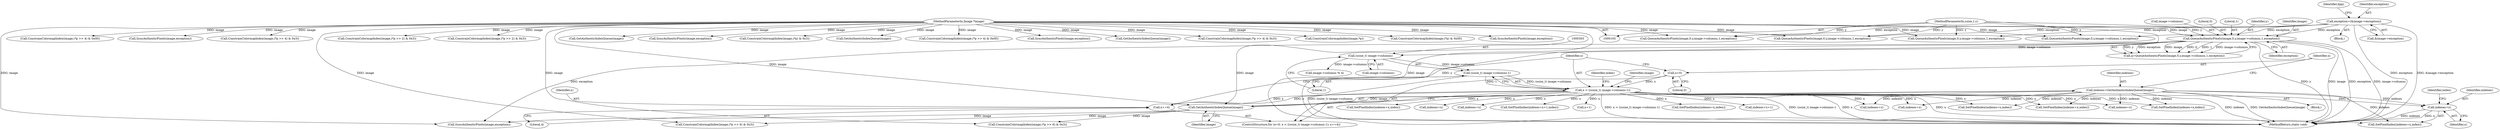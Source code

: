 digraph "0_ImageMagick_b6ae2f9e0ab13343c0281732d479757a8e8979c7@pointer" {
"1000438" [label="(Call,indexes+x)"];
"1000291" [label="(Call,indexes=GetAuthenticIndexQueue(image))"];
"1000293" [label="(Call,GetAuthenticIndexQueue(image))"];
"1000275" [label="(Call,QueueAuthenticPixels(image,0,y,image->columns,1,exception))"];
"1000108" [label="(MethodParameterIn,Image *image)"];
"1000107" [label="(MethodParameterIn,ssize_t y)"];
"1000117" [label="(Call,exception=(&image->exception))"];
"1000299" [label="(Call,x < ((ssize_t) image->columns-1))"];
"1000308" [label="(Call,x+=4)"];
"1000296" [label="(Call,x=0)"];
"1000301" [label="(Call,(ssize_t) image->columns-1)"];
"1000302" [label="(Call,(ssize_t) image->columns)"];
"1000283" [label="(Identifier,exception)"];
"1000294" [label="(Identifier,image)"];
"1000576" [label="(Call,ConstrainColormapIndex(image,(*p >> 4) & 0x0f))"];
"1000299" [label="(Call,x < ((ssize_t) image->columns-1))"];
"1000737" [label="(Call,SyncAuthenticPixels(image,exception))"];
"1000124" [label="(Identifier,bpp)"];
"1000464" [label="(Call,ConstrainColormapIndex(image,(*p >> 4) & 0x3))"];
"1000438" [label="(Call,indexes+x)"];
"1000440" [label="(Identifier,x)"];
"1000803" [label="(MethodReturn,static void)"];
"1000275" [label="(Call,QueueAuthenticPixels(image,0,y,image->columns,1,exception))"];
"1000279" [label="(Call,image->columns)"];
"1000366" [label="(Call,ConstrainColormapIndex(image,(*p >> 2) & 0x3))"];
"1000348" [label="(Call,SetPixelIndex(indexes+x,index))"];
"1000291" [label="(Call,indexes=GetAuthenticIndexQueue(image))"];
"1000499" [label="(Call,ConstrainColormapIndex(image,(*p >> 2) & 0x3))"];
"1000277" [label="(Literal,0)"];
"1000507" [label="(Call,SetPixelIndex(indexes+x,index))"];
"1000313" [label="(Identifier,index)"];
"1000420" [label="(Call,image->columns % 4)"];
"1000118" [label="(Identifier,exception)"];
"1000309" [label="(Identifier,x)"];
"1000295" [label="(ControlStructure,for (x=0; x < ((ssize_t) image->columns-1); x+=4))"];
"1000296" [label="(Call,x=0)"];
"1000314" [label="(Call,ConstrainColormapIndex(image,(*p >> 6) & 0x3))"];
"1000399" [label="(Call,indexes+x+1)"];
"1000119" [label="(Call,&image->exception)"];
"1000429" [label="(Call,ConstrainColormapIndex(image,(*p >> 6) & 0x3))"];
"1000439" [label="(Identifier,indexes)"];
"1000695" [label="(Call,GetAuthenticIndexQueue(image))"];
"1000292" [label="(Identifier,indexes)"];
"1000508" [label="(Call,indexes+x)"];
"1000537" [label="(Call,QueueAuthenticPixels(image,0,y,image->columns,1,exception))"];
"1000677" [label="(Call,QueueAuthenticPixels(image,0,y,image->columns,1,exception))"];
"1000441" [label="(Identifier,index)"];
"1000272" [label="(Block,)"];
"1000266" [label="(Call,SyncAuthenticPixels(image,exception))"];
"1000746" [label="(Call,QueueAuthenticPixels(image,0,y,image->columns,1,exception))"];
"1000110" [label="(Block,)"];
"1000108" [label="(MethodParameterIn,Image *image)"];
"1000392" [label="(Call,ConstrainColormapIndex(image,(*p) & 0x3))"];
"1000130" [label="(Call,QueueAuthenticPixels(image,0,y,image->columns,1,exception))"];
"1000472" [label="(Call,SetPixelIndex(indexes+x,index))"];
"1000374" [label="(Call,SetPixelIndex(indexes+x,index))"];
"1000117" [label="(Call,exception=(&image->exception))"];
"1000302" [label="(Call,(ssize_t) image->columns)"];
"1000555" [label="(Call,GetAuthenticIndexQueue(image))"];
"1000375" [label="(Call,indexes+x)"];
"1000107" [label="(MethodParameterIn,ssize_t y)"];
"1000301" [label="(Call,(ssize_t) image->columns-1)"];
"1000273" [label="(Call,q=QueueAuthenticPixels(image,0,y,image->columns,1,exception))"];
"1000639" [label="(Call,ConstrainColormapIndex(image,(*p >> 4) & 0x0f))"];
"1000323" [label="(Call,indexes+x)"];
"1000473" [label="(Call,indexes+x)"];
"1000667" [label="(Call,SyncAuthenticPixels(image,exception))"];
"1000282" [label="(Literal,1)"];
"1000437" [label="(Call,SetPixelIndex(indexes+x,index))"];
"1000298" [label="(Literal,0)"];
"1000148" [label="(Call,GetAuthenticIndexQueue(image))"];
"1000349" [label="(Call,indexes+x)"];
"1000297" [label="(Identifier,x)"];
"1000300" [label="(Identifier,x)"];
"1000293" [label="(Call,GetAuthenticIndexQueue(image))"];
"1000340" [label="(Call,ConstrainColormapIndex(image,(*p >> 4) & 0x3))"];
"1000304" [label="(Call,image->columns)"];
"1000713" [label="(Call,ConstrainColormapIndex(image,*p))"];
"1000398" [label="(Call,SetPixelIndex(indexes+x+1,index))"];
"1000401" [label="(Call,x+1)"];
"1000422" [label="(Identifier,image)"];
"1000308" [label="(Call,x+=4)"];
"1000278" [label="(Identifier,y)"];
"1000307" [label="(Literal,1)"];
"1000322" [label="(Call,SetPixelIndex(indexes+x,index))"];
"1000602" [label="(Call,ConstrainColormapIndex(image,(*p) & 0x0f))"];
"1000798" [label="(Call,SyncAuthenticPixels(image,exception))"];
"1000276" [label="(Identifier,image)"];
"1000527" [label="(Call,SyncAuthenticPixels(image,exception))"];
"1000310" [label="(Literal,4)"];
"1000438" -> "1000437"  [label="AST: "];
"1000438" -> "1000440"  [label="CFG: "];
"1000439" -> "1000438"  [label="AST: "];
"1000440" -> "1000438"  [label="AST: "];
"1000441" -> "1000438"  [label="CFG: "];
"1000438" -> "1000803"  [label="DDG: x"];
"1000438" -> "1000803"  [label="DDG: indexes"];
"1000291" -> "1000438"  [label="DDG: indexes"];
"1000299" -> "1000438"  [label="DDG: x"];
"1000291" -> "1000272"  [label="AST: "];
"1000291" -> "1000293"  [label="CFG: "];
"1000292" -> "1000291"  [label="AST: "];
"1000293" -> "1000291"  [label="AST: "];
"1000297" -> "1000291"  [label="CFG: "];
"1000291" -> "1000803"  [label="DDG: indexes"];
"1000291" -> "1000803"  [label="DDG: GetAuthenticIndexQueue(image)"];
"1000293" -> "1000291"  [label="DDG: image"];
"1000291" -> "1000322"  [label="DDG: indexes"];
"1000291" -> "1000323"  [label="DDG: indexes"];
"1000291" -> "1000437"  [label="DDG: indexes"];
"1000291" -> "1000472"  [label="DDG: indexes"];
"1000291" -> "1000473"  [label="DDG: indexes"];
"1000291" -> "1000507"  [label="DDG: indexes"];
"1000291" -> "1000508"  [label="DDG: indexes"];
"1000293" -> "1000294"  [label="CFG: "];
"1000294" -> "1000293"  [label="AST: "];
"1000275" -> "1000293"  [label="DDG: image"];
"1000108" -> "1000293"  [label="DDG: image"];
"1000293" -> "1000314"  [label="DDG: image"];
"1000293" -> "1000429"  [label="DDG: image"];
"1000293" -> "1000527"  [label="DDG: image"];
"1000275" -> "1000273"  [label="AST: "];
"1000275" -> "1000283"  [label="CFG: "];
"1000276" -> "1000275"  [label="AST: "];
"1000277" -> "1000275"  [label="AST: "];
"1000278" -> "1000275"  [label="AST: "];
"1000279" -> "1000275"  [label="AST: "];
"1000282" -> "1000275"  [label="AST: "];
"1000283" -> "1000275"  [label="AST: "];
"1000273" -> "1000275"  [label="CFG: "];
"1000275" -> "1000803"  [label="DDG: y"];
"1000275" -> "1000803"  [label="DDG: image"];
"1000275" -> "1000803"  [label="DDG: exception"];
"1000275" -> "1000803"  [label="DDG: image->columns"];
"1000275" -> "1000273"  [label="DDG: y"];
"1000275" -> "1000273"  [label="DDG: exception"];
"1000275" -> "1000273"  [label="DDG: image"];
"1000275" -> "1000273"  [label="DDG: 0"];
"1000275" -> "1000273"  [label="DDG: 1"];
"1000275" -> "1000273"  [label="DDG: image->columns"];
"1000108" -> "1000275"  [label="DDG: image"];
"1000107" -> "1000275"  [label="DDG: y"];
"1000117" -> "1000275"  [label="DDG: exception"];
"1000275" -> "1000302"  [label="DDG: image->columns"];
"1000275" -> "1000527"  [label="DDG: exception"];
"1000108" -> "1000105"  [label="AST: "];
"1000108" -> "1000803"  [label="DDG: image"];
"1000108" -> "1000130"  [label="DDG: image"];
"1000108" -> "1000148"  [label="DDG: image"];
"1000108" -> "1000266"  [label="DDG: image"];
"1000108" -> "1000314"  [label="DDG: image"];
"1000108" -> "1000340"  [label="DDG: image"];
"1000108" -> "1000366"  [label="DDG: image"];
"1000108" -> "1000392"  [label="DDG: image"];
"1000108" -> "1000429"  [label="DDG: image"];
"1000108" -> "1000464"  [label="DDG: image"];
"1000108" -> "1000499"  [label="DDG: image"];
"1000108" -> "1000527"  [label="DDG: image"];
"1000108" -> "1000537"  [label="DDG: image"];
"1000108" -> "1000555"  [label="DDG: image"];
"1000108" -> "1000576"  [label="DDG: image"];
"1000108" -> "1000602"  [label="DDG: image"];
"1000108" -> "1000639"  [label="DDG: image"];
"1000108" -> "1000667"  [label="DDG: image"];
"1000108" -> "1000677"  [label="DDG: image"];
"1000108" -> "1000695"  [label="DDG: image"];
"1000108" -> "1000713"  [label="DDG: image"];
"1000108" -> "1000737"  [label="DDG: image"];
"1000108" -> "1000746"  [label="DDG: image"];
"1000108" -> "1000798"  [label="DDG: image"];
"1000107" -> "1000105"  [label="AST: "];
"1000107" -> "1000803"  [label="DDG: y"];
"1000107" -> "1000130"  [label="DDG: y"];
"1000107" -> "1000537"  [label="DDG: y"];
"1000107" -> "1000677"  [label="DDG: y"];
"1000107" -> "1000746"  [label="DDG: y"];
"1000117" -> "1000110"  [label="AST: "];
"1000117" -> "1000119"  [label="CFG: "];
"1000118" -> "1000117"  [label="AST: "];
"1000119" -> "1000117"  [label="AST: "];
"1000124" -> "1000117"  [label="CFG: "];
"1000117" -> "1000803"  [label="DDG: exception"];
"1000117" -> "1000803"  [label="DDG: &image->exception"];
"1000117" -> "1000130"  [label="DDG: exception"];
"1000117" -> "1000537"  [label="DDG: exception"];
"1000117" -> "1000677"  [label="DDG: exception"];
"1000117" -> "1000746"  [label="DDG: exception"];
"1000299" -> "1000295"  [label="AST: "];
"1000299" -> "1000301"  [label="CFG: "];
"1000300" -> "1000299"  [label="AST: "];
"1000301" -> "1000299"  [label="AST: "];
"1000313" -> "1000299"  [label="CFG: "];
"1000422" -> "1000299"  [label="CFG: "];
"1000299" -> "1000803"  [label="DDG: x < ((ssize_t) image->columns-1)"];
"1000299" -> "1000803"  [label="DDG: (ssize_t) image->columns-1"];
"1000299" -> "1000803"  [label="DDG: x"];
"1000308" -> "1000299"  [label="DDG: x"];
"1000296" -> "1000299"  [label="DDG: x"];
"1000301" -> "1000299"  [label="DDG: (ssize_t) image->columns"];
"1000301" -> "1000299"  [label="DDG: 1"];
"1000299" -> "1000308"  [label="DDG: x"];
"1000299" -> "1000322"  [label="DDG: x"];
"1000299" -> "1000323"  [label="DDG: x"];
"1000299" -> "1000348"  [label="DDG: x"];
"1000299" -> "1000349"  [label="DDG: x"];
"1000299" -> "1000374"  [label="DDG: x"];
"1000299" -> "1000375"  [label="DDG: x"];
"1000299" -> "1000398"  [label="DDG: x"];
"1000299" -> "1000399"  [label="DDG: x"];
"1000299" -> "1000401"  [label="DDG: x"];
"1000299" -> "1000437"  [label="DDG: x"];
"1000299" -> "1000472"  [label="DDG: x"];
"1000299" -> "1000473"  [label="DDG: x"];
"1000299" -> "1000507"  [label="DDG: x"];
"1000299" -> "1000508"  [label="DDG: x"];
"1000308" -> "1000295"  [label="AST: "];
"1000308" -> "1000310"  [label="CFG: "];
"1000309" -> "1000308"  [label="AST: "];
"1000310" -> "1000308"  [label="AST: "];
"1000300" -> "1000308"  [label="CFG: "];
"1000296" -> "1000295"  [label="AST: "];
"1000296" -> "1000298"  [label="CFG: "];
"1000297" -> "1000296"  [label="AST: "];
"1000298" -> "1000296"  [label="AST: "];
"1000300" -> "1000296"  [label="CFG: "];
"1000301" -> "1000307"  [label="CFG: "];
"1000302" -> "1000301"  [label="AST: "];
"1000307" -> "1000301"  [label="AST: "];
"1000301" -> "1000803"  [label="DDG: (ssize_t) image->columns"];
"1000302" -> "1000301"  [label="DDG: image->columns"];
"1000302" -> "1000304"  [label="CFG: "];
"1000303" -> "1000302"  [label="AST: "];
"1000304" -> "1000302"  [label="AST: "];
"1000307" -> "1000302"  [label="CFG: "];
"1000302" -> "1000420"  [label="DDG: image->columns"];
}
